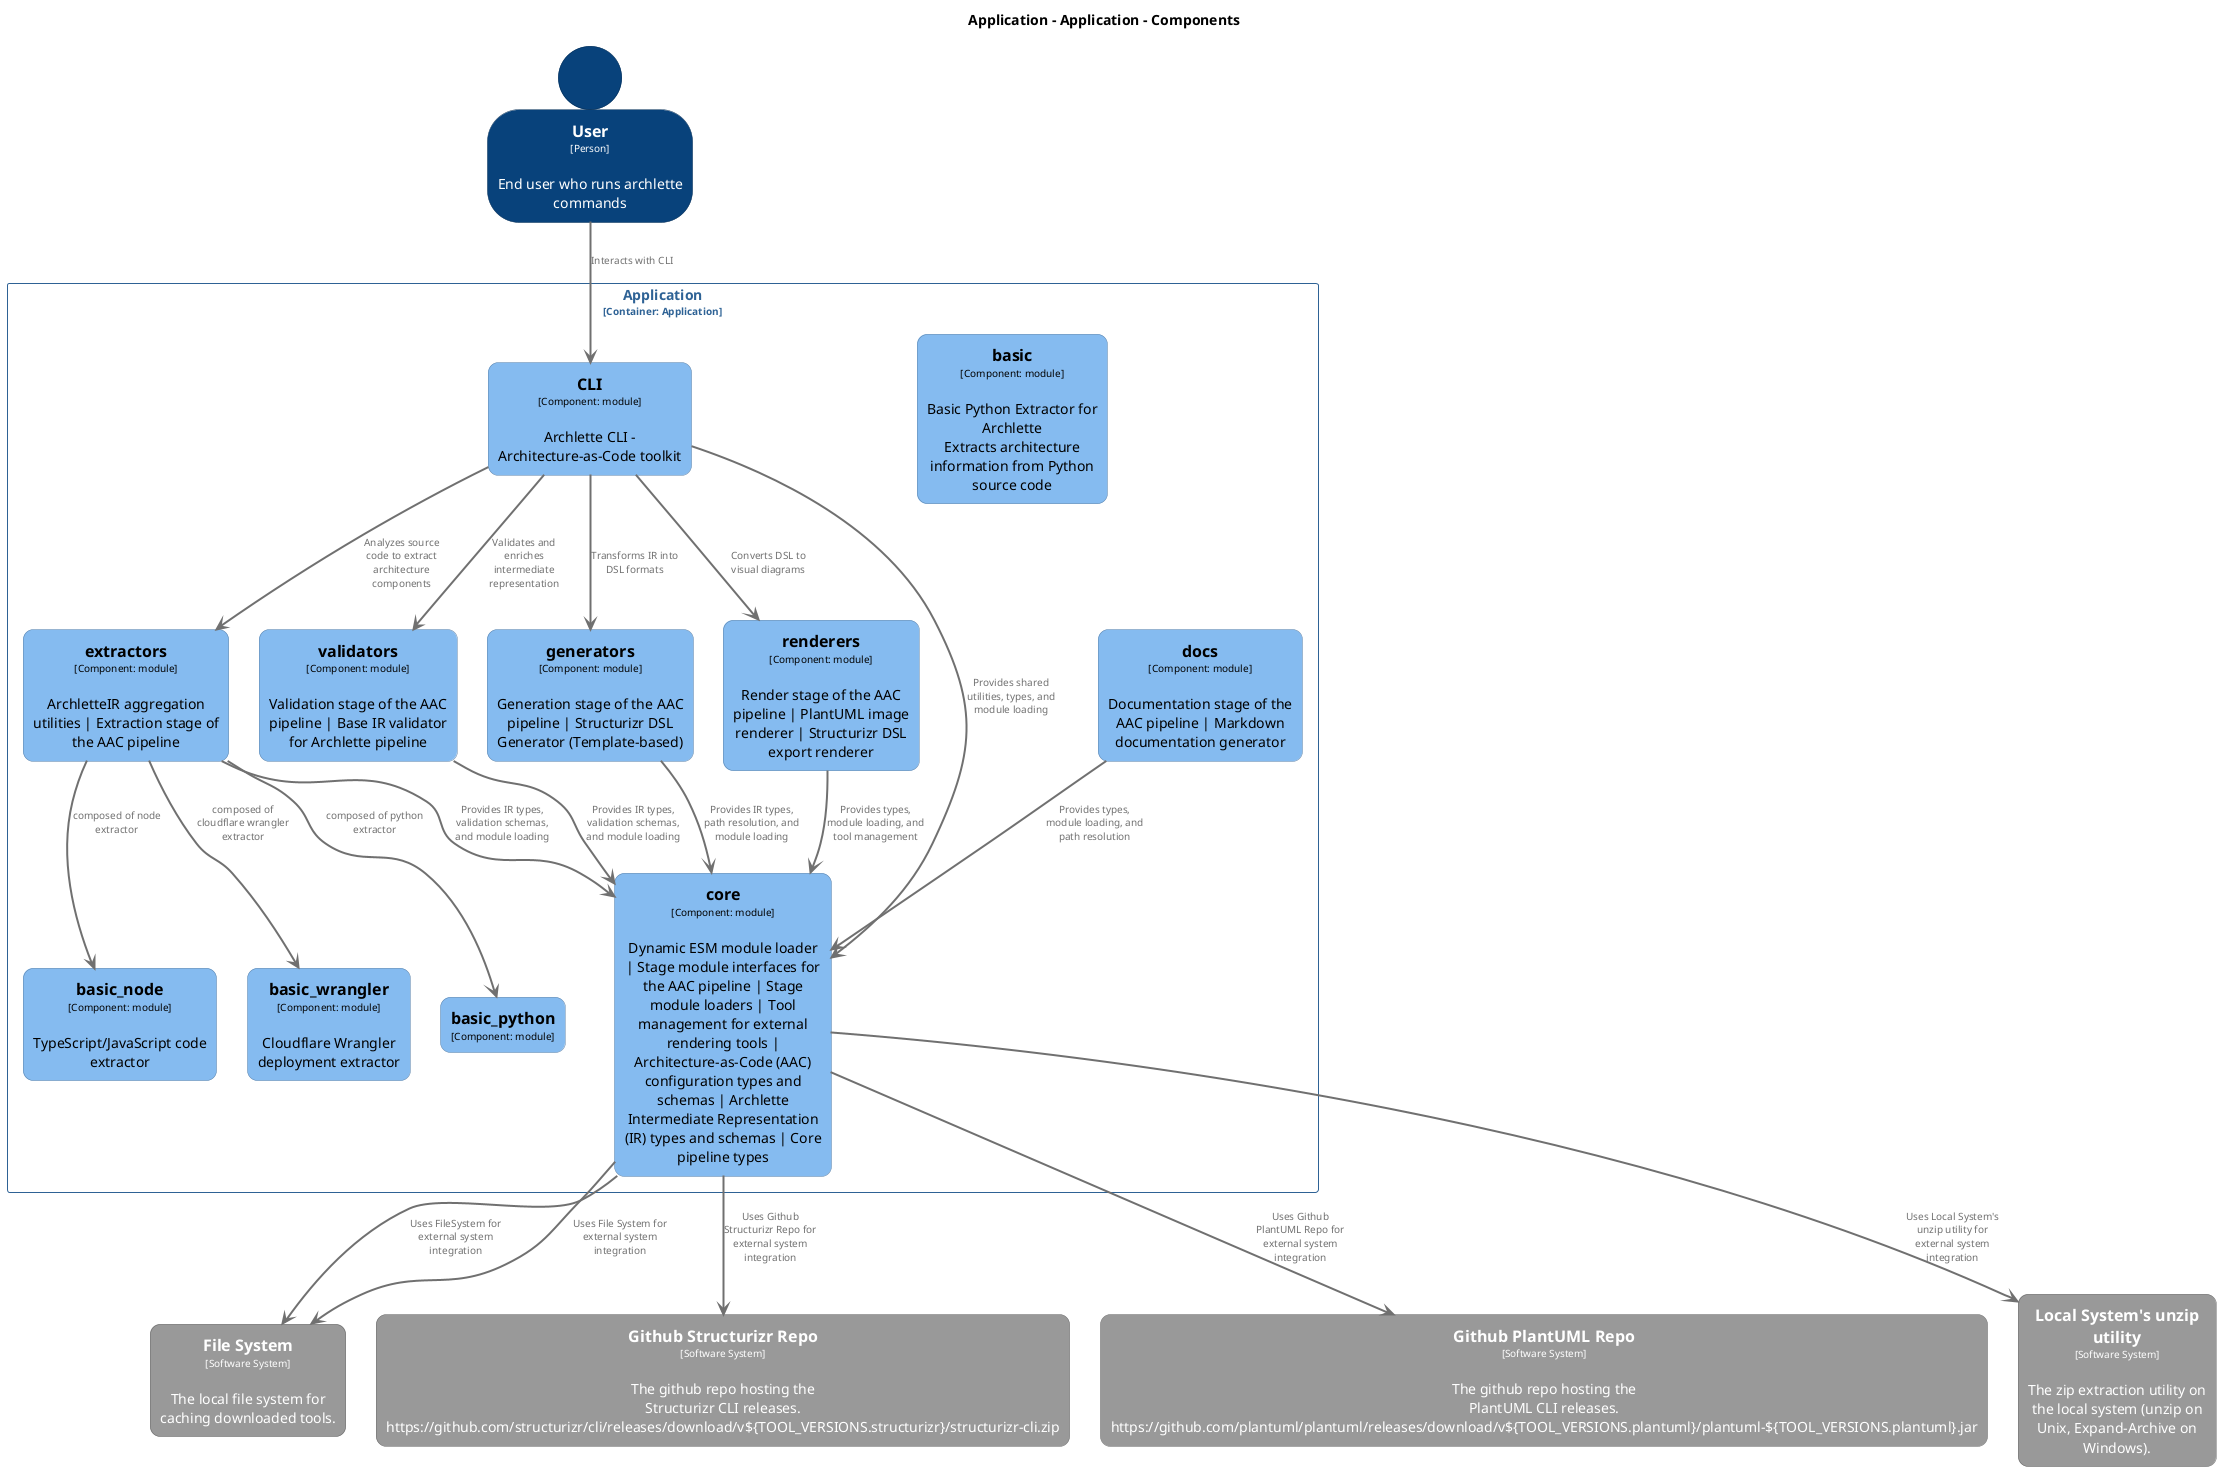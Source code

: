 @startuml
set separator none
title Application - Application - Components

top to bottom direction
skinparam ranksep 60
skinparam nodesep 30

skinparam {
  arrowFontSize 10
  defaultTextAlignment center
  wrapWidth 200
  maxMessageSize 100
  defaultFontName "Arial"
}

hide stereotype

skinparam rectangle<<Application.Application.CLI>> {
  BackgroundColor #85bbf0
  FontColor #000000
  BorderColor #5d82a8
  roundCorner 20
  shadowing false
}
skinparam rectangle<<FileSystem>> {
  BackgroundColor #999999
  FontColor #ffffff
  BorderColor #6b6b6b
  roundCorner 20
  shadowing false
}
skinparam rectangle<<FileSystem>> {
  BackgroundColor #999999
  FontColor #ffffff
  BorderColor #6b6b6b
  roundCorner 20
  shadowing false
}
skinparam rectangle<<GithubPlantUMLRepo>> {
  BackgroundColor #999999
  FontColor #ffffff
  BorderColor #6b6b6b
  roundCorner 20
  shadowing false
}
skinparam rectangle<<GithubStructurizrRepo>> {
  BackgroundColor #999999
  FontColor #ffffff
  BorderColor #6b6b6b
  roundCorner 20
  shadowing false
}
skinparam rectangle<<LocalSystemsunziputility>> {
  BackgroundColor #999999
  FontColor #ffffff
  BorderColor #6b6b6b
  roundCorner 20
  shadowing false
}
skinparam person<<User>> {
  BackgroundColor #08427b
  FontColor #ffffff
  BorderColor #052e56
  shadowing false
}
skinparam rectangle<<Application.Application.basic>> {
  BackgroundColor #85bbf0
  FontColor #000000
  BorderColor #5d82a8
  roundCorner 20
  shadowing false
}
skinparam rectangle<<Application.Application.basic_node>> {
  BackgroundColor #85bbf0
  FontColor #000000
  BorderColor #5d82a8
  roundCorner 20
  shadowing false
}
skinparam rectangle<<Application.Application.basic_python>> {
  BackgroundColor #85bbf0
  FontColor #000000
  BorderColor #5d82a8
  roundCorner 20
  shadowing false
}
skinparam rectangle<<Application.Application.basic_wrangler>> {
  BackgroundColor #85bbf0
  FontColor #000000
  BorderColor #5d82a8
  roundCorner 20
  shadowing false
}
skinparam rectangle<<Application.Application.core>> {
  BackgroundColor #85bbf0
  FontColor #000000
  BorderColor #5d82a8
  roundCorner 20
  shadowing false
}
skinparam rectangle<<Application.Application.docs>> {
  BackgroundColor #85bbf0
  FontColor #000000
  BorderColor #5d82a8
  roundCorner 20
  shadowing false
}
skinparam rectangle<<Application.Application.extractors>> {
  BackgroundColor #85bbf0
  FontColor #000000
  BorderColor #5d82a8
  roundCorner 20
  shadowing false
}
skinparam rectangle<<Application.Application.generators>> {
  BackgroundColor #85bbf0
  FontColor #000000
  BorderColor #5d82a8
  roundCorner 20
  shadowing false
}
skinparam rectangle<<Application.Application.renderers>> {
  BackgroundColor #85bbf0
  FontColor #000000
  BorderColor #5d82a8
  roundCorner 20
  shadowing false
}
skinparam rectangle<<Application.Application.validators>> {
  BackgroundColor #85bbf0
  FontColor #000000
  BorderColor #5d82a8
  roundCorner 20
  shadowing false
}
skinparam rectangle<<Application.Application>> {
  BorderColor #2e6295
  FontColor #2e6295
  shadowing false
}

person "==User\n<size:10>[Person]</size>\n\nEnd user who runs archlette commands" <<User>> as User
rectangle "==FileSystem\n<size:10>[Software System]</size>\n\nFile system for reading and writing files" <<FileSystem>> as FileSystem
rectangle "==Github Structurizr Repo\n<size:10>[Software System]</size>\n\nThe github repo hosting the Structurizr CLI releases. https://github.com/structurizr/cli/releases/download/v${TOOL_VERSIONS.structurizr}/structurizr-cli.zip" <<GithubStructurizrRepo>> as GithubStructurizrRepo
rectangle "==Github PlantUML Repo\n<size:10>[Software System]</size>\n\nThe github repo hosting the PlantUML CLI releases. https://github.com/plantuml/plantuml/releases/download/v${TOOL_VERSIONS.plantuml}/plantuml-${TOOL_VERSIONS.plantuml}.jar" <<GithubPlantUMLRepo>> as GithubPlantUMLRepo
rectangle "==Local System's unzip utility\n<size:10>[Software System]</size>\n\nThe zip extraction utility on the local system (unzip on Unix, Expand-Archive on Windows)." <<LocalSystemsunziputility>> as LocalSystemsunziputility
rectangle "==File System\n<size:10>[Software System]</size>\n\nThe local file system for caching downloaded tools." <<FileSystem>> as FileSystem

rectangle "Application\n<size:10>[Container: Application]</size>" <<Application.Application>> {
  rectangle "==extractors\n<size:10>[Component: module]</size>\n\nArchletteIR aggregation utilities | Extraction stage of the AAC pipeline" <<Application.Application.extractors>> as Application.Application.extractors
  rectangle "==validators\n<size:10>[Component: module]</size>\n\nValidation stage of the AAC pipeline | Base IR validator for Archlette pipeline" <<Application.Application.validators>> as Application.Application.validators
  rectangle "==generators\n<size:10>[Component: module]</size>\n\nGeneration stage of the AAC pipeline | Structurizr DSL Generator (Template-based)" <<Application.Application.generators>> as Application.Application.generators
  rectangle "==renderers\n<size:10>[Component: module]</size>\n\nRender stage of the AAC pipeline | PlantUML image renderer | Structurizr DSL export renderer" <<Application.Application.renderers>> as Application.Application.renderers
  rectangle "==docs\n<size:10>[Component: module]</size>\n\nDocumentation stage of the AAC pipeline | Markdown documentation generator" <<Application.Application.docs>> as Application.Application.docs
  rectangle "==core\n<size:10>[Component: module]</size>\n\nDynamic ESM module loader | Stage module interfaces for the AAC pipeline | Stage module loaders | Tool management for external rendering tools | Architecture-as-Code (AAC) configuration types and schemas | Archlette Intermediate Representation (IR) types and schemas | Core pipeline types" <<Application.Application.core>> as Application.Application.core
  rectangle "==basic_node\n<size:10>[Component: module]</size>\n\nTypeScript/JavaScript code extractor" <<Application.Application.basic_node>> as Application.Application.basic_node
  rectangle "==basic\n<size:10>[Component: module]</size>\n\nBasic Python Extractor for Archlette\nExtracts architecture information from Python source code" <<Application.Application.basic>> as Application.Application.basic
  rectangle "==basic_wrangler\n<size:10>[Component: module]</size>\n\nCloudflare Wrangler deployment extractor" <<Application.Application.basic_wrangler>> as Application.Application.basic_wrangler
  rectangle "==basic_python\n<size:10>[Component: module]</size>" <<Application.Application.basic_python>> as Application.Application.basic_python
  rectangle "==CLI\n<size:10>[Component: module]</size>\n\nArchlette CLI - Architecture-as-Code toolkit" <<Application.Application.CLI>> as Application.Application.CLI
}

Application.Application.CLI -[#707070,thickness=2]-> Application.Application.extractors : "<color:#707070>Analyzes source code to extract architecture components"
Application.Application.CLI -[#707070,thickness=2]-> Application.Application.validators : "<color:#707070>Validates and enriches intermediate representation"
Application.Application.CLI -[#707070,thickness=2]-> Application.Application.generators : "<color:#707070>Transforms IR into DSL formats"
Application.Application.CLI -[#707070,thickness=2]-> Application.Application.renderers : "<color:#707070>Converts DSL to visual diagrams"
Application.Application.CLI -[#707070,thickness=2]-> Application.Application.core : "<color:#707070>Provides shared utilities, types, and module loading"
Application.Application.extractors -[#707070,thickness=2]-> Application.Application.core : "<color:#707070>Provides IR types, validation schemas, and module loading"
Application.Application.extractors -[#707070,thickness=2]-> Application.Application.basic_node : "<color:#707070>composed of node extractor"
Application.Application.extractors -[#707070,thickness=2]-> Application.Application.basic_python : "<color:#707070>composed of python extractor"
Application.Application.extractors -[#707070,thickness=2]-> Application.Application.basic_wrangler : "<color:#707070>composed of cloudflare wrangler extractor"
Application.Application.validators -[#707070,thickness=2]-> Application.Application.core : "<color:#707070>Provides IR types, validation schemas, and module loading"
Application.Application.generators -[#707070,thickness=2]-> Application.Application.core : "<color:#707070>Provides IR types, path resolution, and module loading"
Application.Application.renderers -[#707070,thickness=2]-> Application.Application.core : "<color:#707070>Provides types, module loading, and tool management"
Application.Application.docs -[#707070,thickness=2]-> Application.Application.core : "<color:#707070>Provides types, module loading, and path resolution"
User -[#707070,thickness=2]-> Application.Application.CLI : "<color:#707070>Interacts with CLI"
Application.Application.core -[#707070,thickness=2]-> FileSystem : "<color:#707070>Uses FileSystem for external system integration"
Application.Application.core -[#707070,thickness=2]-> GithubStructurizrRepo : "<color:#707070>Uses Github Structurizr Repo for external system integration"
Application.Application.core -[#707070,thickness=2]-> GithubPlantUMLRepo : "<color:#707070>Uses Github PlantUML Repo for external system integration"
Application.Application.core -[#707070,thickness=2]-> LocalSystemsunziputility : "<color:#707070>Uses Local System's unzip utility for external system integration"
Application.Application.core -[#707070,thickness=2]-> FileSystem : "<color:#707070>Uses File System for external system integration"
@enduml